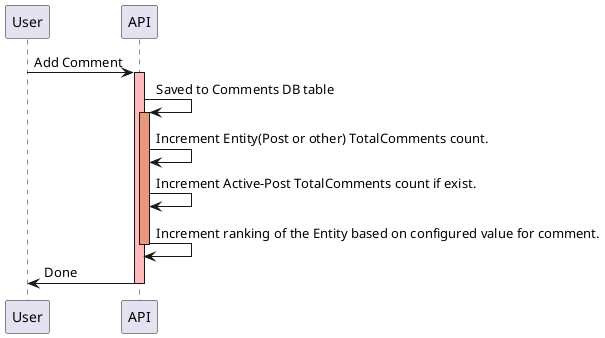@startuml
participant User

User -> API: Add Comment
activate API #FFBBBB

API -> API: Saved to Comments DB table
activate API #DarkSalmon

API -> API: Increment Entity(Post or other) TotalComments count.

API -> API: Increment Active-Post TotalComments count if exist.

API -> API: Increment ranking of the Entity based on configured value for comment.

deactivate API
API -> User: Done
deactivate API
@enduml

